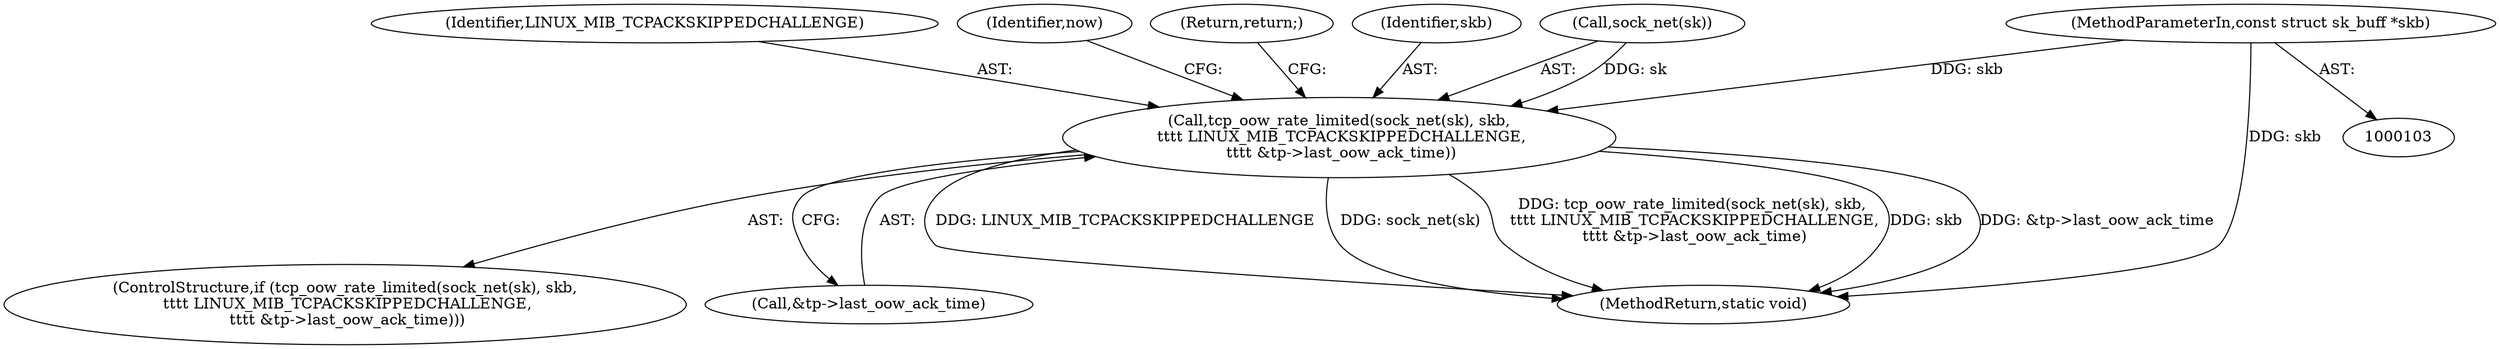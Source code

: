 digraph "0_linux_75ff39ccc1bd5d3c455b6822ab09e533c551f758@pointer" {
"1000105" [label="(MethodParameterIn,const struct sk_buff *skb)"];
"1000117" [label="(Call,tcp_oow_rate_limited(sock_net(sk), skb,\n \t\t\t\t LINUX_MIB_TCPACKSKIPPEDCHALLENGE,\n \t\t\t\t &tp->last_oow_ack_time))"];
"1000116" [label="(ControlStructure,if (tcp_oow_rate_limited(sock_net(sk), skb,\n \t\t\t\t LINUX_MIB_TCPACKSKIPPEDCHALLENGE,\n \t\t\t\t &tp->last_oow_ack_time)))"];
"1000117" [label="(Call,tcp_oow_rate_limited(sock_net(sk), skb,\n \t\t\t\t LINUX_MIB_TCPACKSKIPPEDCHALLENGE,\n \t\t\t\t &tp->last_oow_ack_time))"];
"1000121" [label="(Identifier,LINUX_MIB_TCPACKSKIPPEDCHALLENGE)"];
"1000105" [label="(MethodParameterIn,const struct sk_buff *skb)"];
"1000128" [label="(Identifier,now)"];
"1000122" [label="(Call,&tp->last_oow_ack_time)"];
"1000126" [label="(Return,return;)"];
"1000174" [label="(MethodReturn,static void)"];
"1000120" [label="(Identifier,skb)"];
"1000118" [label="(Call,sock_net(sk))"];
"1000105" -> "1000103"  [label="AST: "];
"1000105" -> "1000174"  [label="DDG: skb"];
"1000105" -> "1000117"  [label="DDG: skb"];
"1000117" -> "1000116"  [label="AST: "];
"1000117" -> "1000122"  [label="CFG: "];
"1000118" -> "1000117"  [label="AST: "];
"1000120" -> "1000117"  [label="AST: "];
"1000121" -> "1000117"  [label="AST: "];
"1000122" -> "1000117"  [label="AST: "];
"1000126" -> "1000117"  [label="CFG: "];
"1000128" -> "1000117"  [label="CFG: "];
"1000117" -> "1000174"  [label="DDG: LINUX_MIB_TCPACKSKIPPEDCHALLENGE"];
"1000117" -> "1000174"  [label="DDG: sock_net(sk)"];
"1000117" -> "1000174"  [label="DDG: tcp_oow_rate_limited(sock_net(sk), skb,\n \t\t\t\t LINUX_MIB_TCPACKSKIPPEDCHALLENGE,\n \t\t\t\t &tp->last_oow_ack_time)"];
"1000117" -> "1000174"  [label="DDG: skb"];
"1000117" -> "1000174"  [label="DDG: &tp->last_oow_ack_time"];
"1000118" -> "1000117"  [label="DDG: sk"];
}
